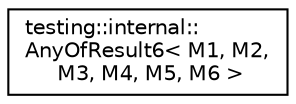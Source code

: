 digraph "Graphical Class Hierarchy"
{
  edge [fontname="Helvetica",fontsize="10",labelfontname="Helvetica",labelfontsize="10"];
  node [fontname="Helvetica",fontsize="10",shape=record];
  rankdir="LR";
  Node0 [label="testing::internal::\lAnyOfResult6\< M1, M2,\l M3, M4, M5, M6 \>",height=0.2,width=0.4,color="black", fillcolor="white", style="filled",URL="$structtesting_1_1internal_1_1AnyOfResult6.html"];
}

